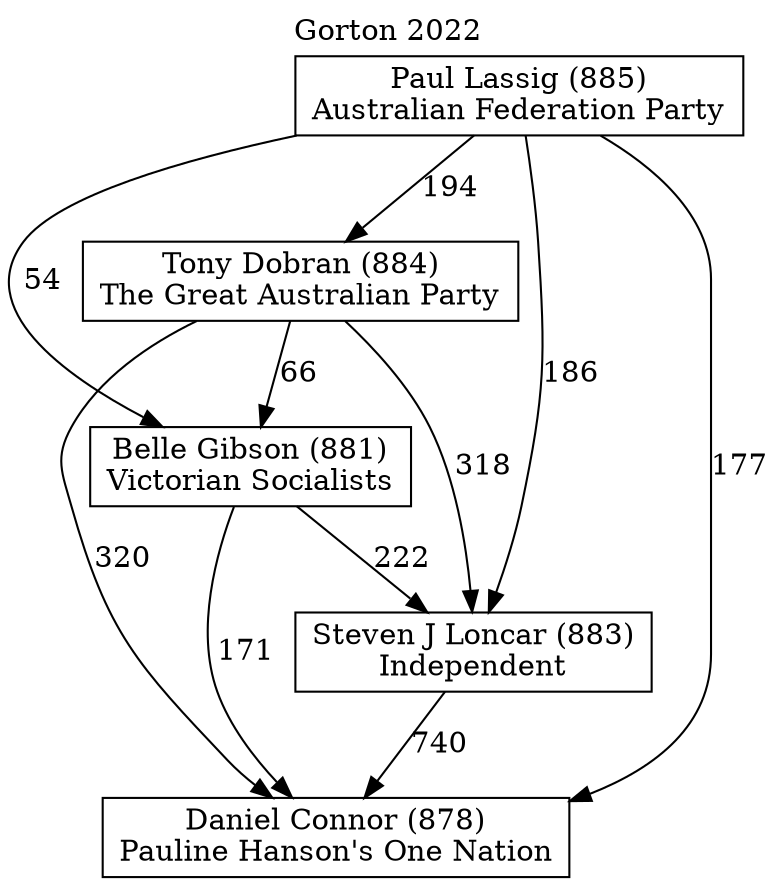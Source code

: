 // House preference flow
digraph "Daniel Connor (878)_Gorton_2022" {
	graph [label="Gorton 2022" labelloc=t mclimit=10]
	node [shape=box]
	"Daniel Connor (878)" [label="Daniel Connor (878)
Pauline Hanson's One Nation"]
	"Steven J Loncar (883)" [label="Steven J Loncar (883)
Independent"]
	"Belle Gibson (881)" [label="Belle Gibson (881)
Victorian Socialists"]
	"Tony Dobran (884)" [label="Tony Dobran (884)
The Great Australian Party"]
	"Paul Lassig (885)" [label="Paul Lassig (885)
Australian Federation Party"]
	"Steven J Loncar (883)" -> "Daniel Connor (878)" [label=740]
	"Belle Gibson (881)" -> "Steven J Loncar (883)" [label=222]
	"Tony Dobran (884)" -> "Belle Gibson (881)" [label=66]
	"Paul Lassig (885)" -> "Tony Dobran (884)" [label=194]
	"Belle Gibson (881)" -> "Daniel Connor (878)" [label=171]
	"Tony Dobran (884)" -> "Daniel Connor (878)" [label=320]
	"Paul Lassig (885)" -> "Daniel Connor (878)" [label=177]
	"Paul Lassig (885)" -> "Belle Gibson (881)" [label=54]
	"Tony Dobran (884)" -> "Steven J Loncar (883)" [label=318]
	"Paul Lassig (885)" -> "Steven J Loncar (883)" [label=186]
}
